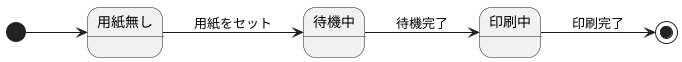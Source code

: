 @startuml プリンタ
left to right direction
[*] --> 用紙無し
用紙無し--> 待機中 :用紙をセット 
待機中--> 印刷中 :待機完了
印刷中--> [*] : 印刷完了
@enduml